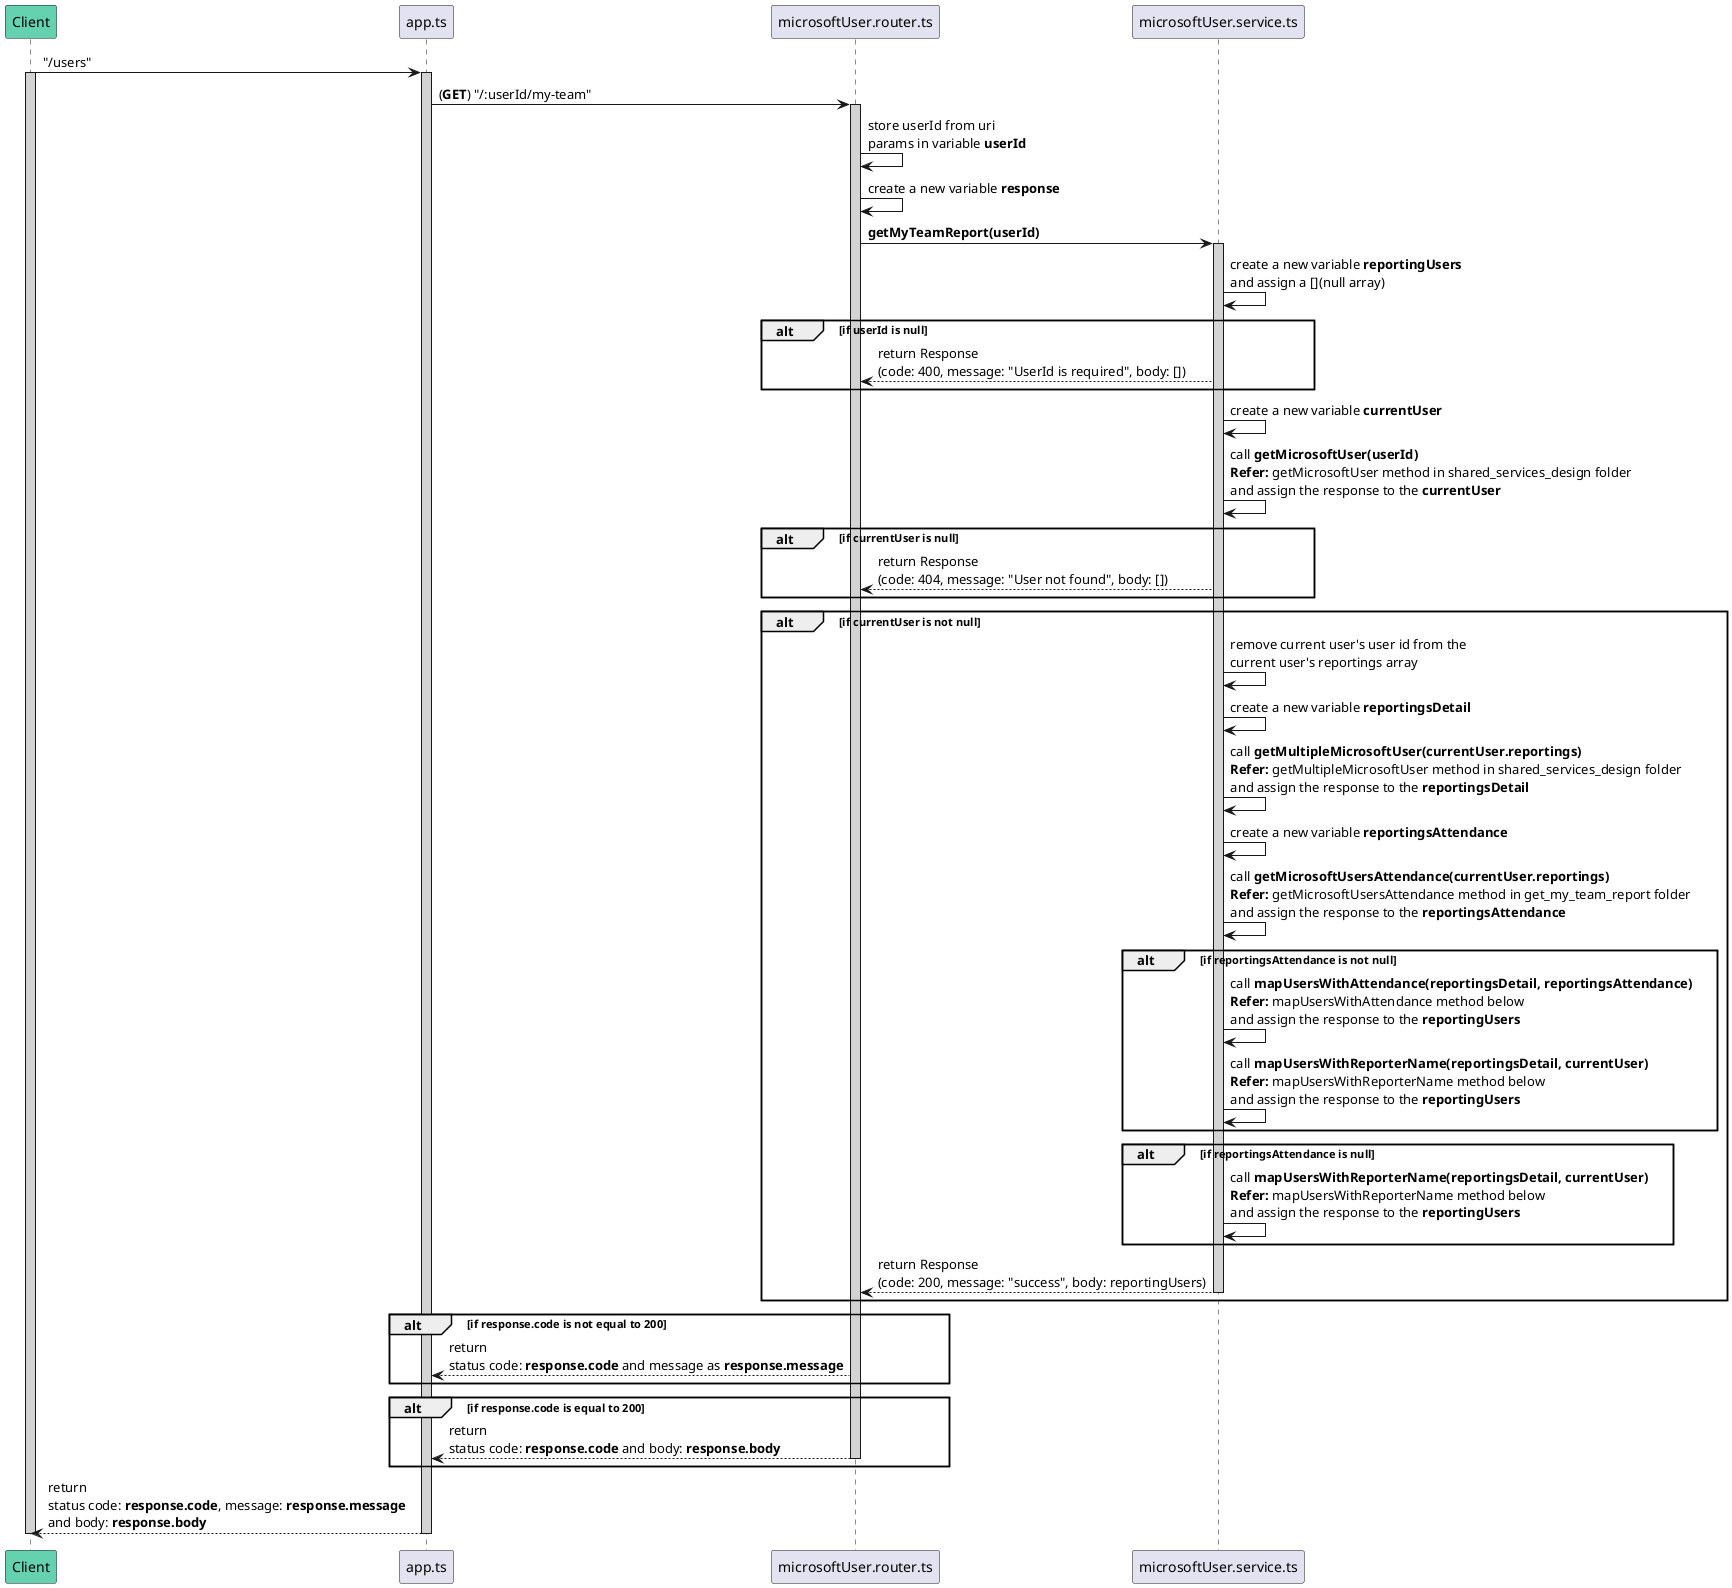 @startuml getMatchingReports
participant Client #64D1AF
participant app.ts
participant microsoftUser.router.ts
participant microsoftUser.service.ts

Client -> app.ts : "/users"
activate Client #D3D3D3
activate app.ts #D3D3D3

app.ts -> microsoftUser.router.ts : (**GET**) "/:userId/my-team"
activate microsoftUser.router.ts #D3D3D3

microsoftUser.router.ts -> microsoftUser.router.ts : store userId from uri \nparams in variable **userId**
microsoftUser.router.ts -> microsoftUser.router.ts : create a new variable **response**

microsoftUser.router.ts -> microsoftUser.service.ts : **getMyTeamReport(userId)**
activate microsoftUser.service.ts #D3D3D3

microsoftUser.service.ts -> microsoftUser.service.ts : create a new variable **reportingUsers** \nand assign a [](null array)

alt if userId is null
    microsoftUser.router.ts <-- microsoftUser.service.ts : return Response\n(code: 400, message: "UserId is required", body: [])
end

microsoftUser.service.ts -> microsoftUser.service.ts : create a new variable **currentUser**
microsoftUser.service.ts -> microsoftUser.service.ts : call **getMicrosoftUser(userId)** \n**Refer:** getMicrosoftUser method in shared_services_design folder \nand assign the response to the **currentUser**

alt if currentUser is null
    microsoftUser.router.ts <-- microsoftUser.service.ts : return Response\n(code: 404, message: "User not found", body: [])
end

alt if currentUser is not null
    microsoftUser.service.ts -> microsoftUser.service.ts : remove current user's user id from the \ncurrent user's reportings array

    microsoftUser.service.ts -> microsoftUser.service.ts : create a new variable **reportingsDetail**
    microsoftUser.service.ts -> microsoftUser.service.ts : call **getMultipleMicrosoftUser(currentUser.reportings)** \n**Refer:** getMultipleMicrosoftUser method in shared_services_design folder \nand assign the response to the **reportingsDetail**

    microsoftUser.service.ts -> microsoftUser.service.ts : create a new variable **reportingsAttendance**
    microsoftUser.service.ts -> microsoftUser.service.ts : call **getMicrosoftUsersAttendance(currentUser.reportings)** \n**Refer:** getMicrosoftUsersAttendance method in get_my_team_report folder \nand assign the response to the **reportingsAttendance**

    alt if reportingsAttendance is not null
        microsoftUser.service.ts -> microsoftUser.service.ts : call **mapUsersWithAttendance(reportingsDetail, reportingsAttendance)** \n**Refer:** mapUsersWithAttendance method below \nand assign the response to the **reportingUsers**
        microsoftUser.service.ts -> microsoftUser.service.ts : call **mapUsersWithReporterName(reportingsDetail, currentUser)** \n**Refer:** mapUsersWithReporterName method below \nand assign the response to the **reportingUsers**
    end

    alt if reportingsAttendance is null
        microsoftUser.service.ts -> microsoftUser.service.ts : call **mapUsersWithReporterName(reportingsDetail, currentUser)** \n**Refer:** mapUsersWithReporterName method below \nand assign the response to the **reportingUsers**
    end

     microsoftUser.router.ts <-- microsoftUser.service.ts : return Response\n(code: 200, message: "success", body: reportingUsers)
     deactivate microsoftUser.service.ts
end

alt if response.code is not equal to 200
    microsoftUser.router.ts --> app.ts: return \nstatus code: **response.code** and message as **response.message**
end

alt if response.code is equal to 200
    microsoftUser.router.ts --> app.ts: return \nstatus code: **response.code** and body: **response.body**
    deactivate microsoftUser.router.ts
end

Client <-- app.ts : return \nstatus code: **response.code**, message: **response.message** \nand body: **response.body**
deactivate app.ts
deactivate Client 
@enduml
